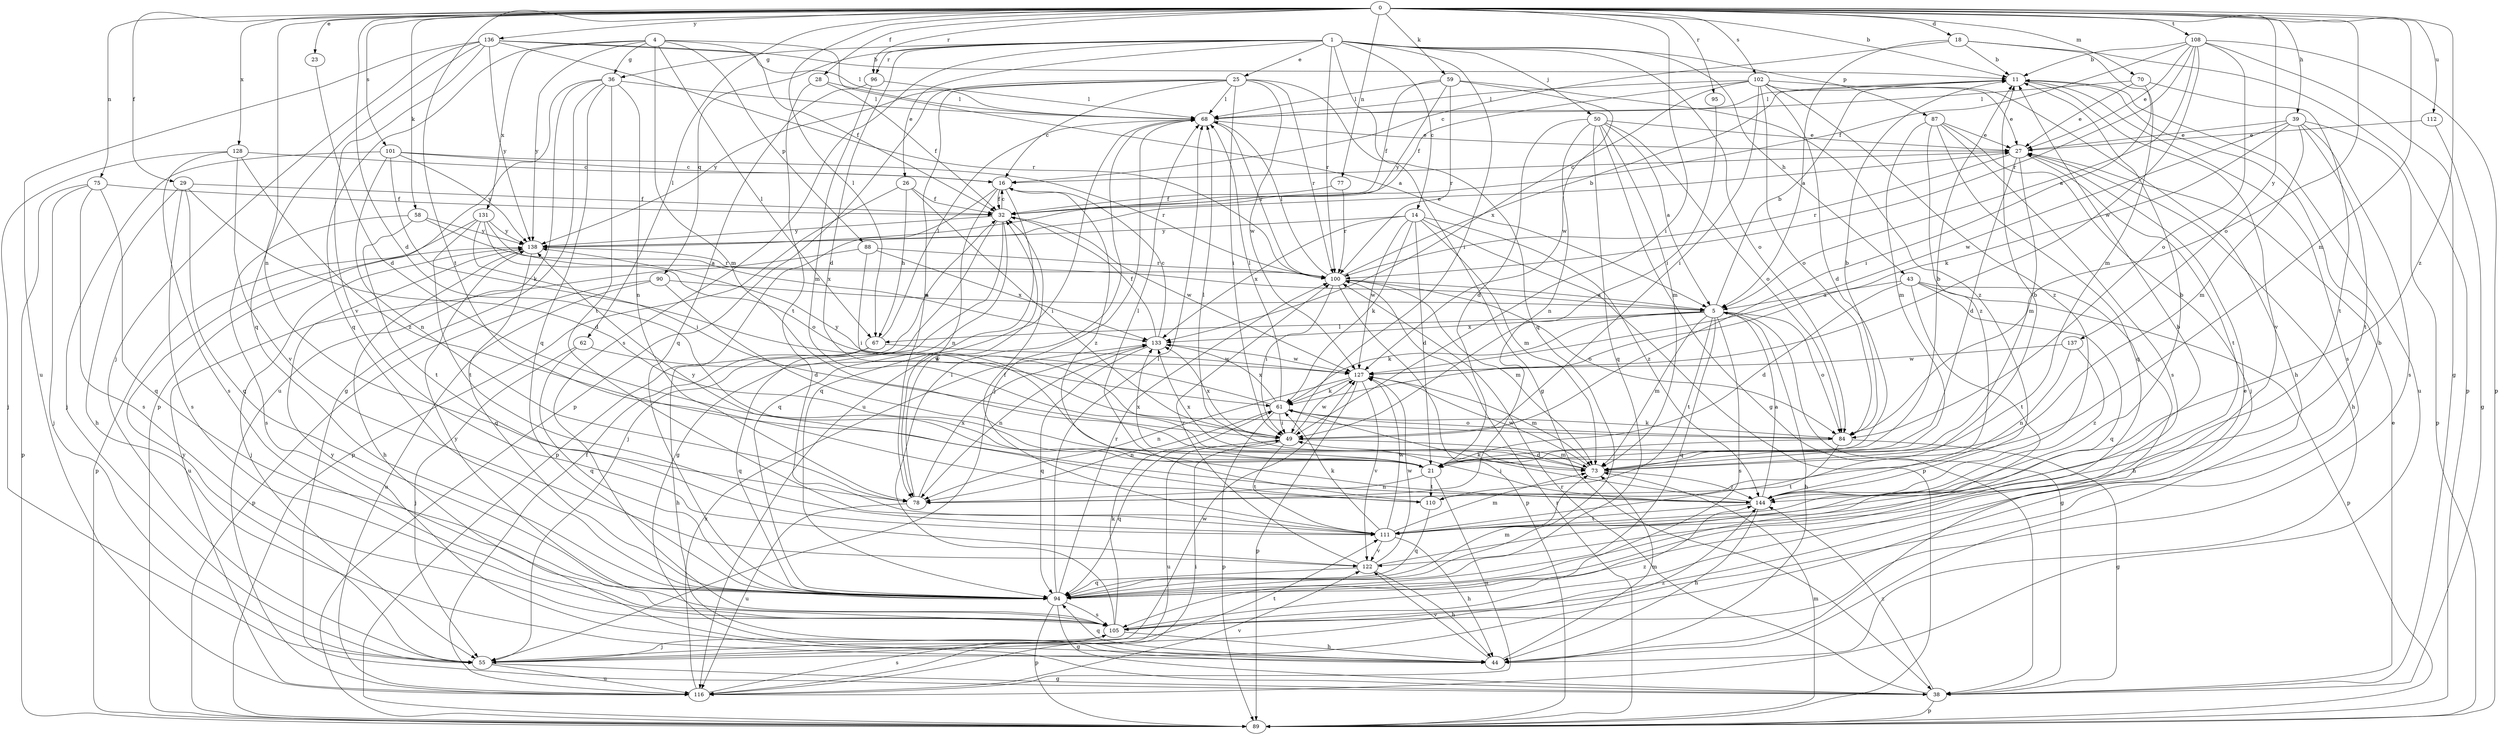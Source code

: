 strict digraph  {
0;
1;
4;
5;
11;
14;
16;
18;
21;
23;
25;
26;
27;
28;
29;
32;
36;
38;
39;
43;
44;
49;
50;
55;
58;
59;
61;
62;
67;
68;
70;
73;
75;
77;
78;
84;
87;
88;
89;
90;
94;
95;
96;
100;
101;
102;
105;
108;
110;
111;
112;
116;
122;
127;
128;
131;
133;
136;
137;
138;
144;
0 -> 11  [label=b];
0 -> 18  [label=d];
0 -> 21  [label=d];
0 -> 23  [label=e];
0 -> 28  [label=f];
0 -> 29  [label=f];
0 -> 39  [label=h];
0 -> 49  [label=i];
0 -> 58  [label=k];
0 -> 59  [label=k];
0 -> 62  [label=l];
0 -> 67  [label=l];
0 -> 70  [label=m];
0 -> 73  [label=m];
0 -> 75  [label=n];
0 -> 77  [label=n];
0 -> 78  [label=n];
0 -> 84  [label=o];
0 -> 95  [label=r];
0 -> 96  [label=r];
0 -> 101  [label=s];
0 -> 102  [label=s];
0 -> 108  [label=t];
0 -> 110  [label=t];
0 -> 112  [label=u];
0 -> 128  [label=x];
0 -> 136  [label=y];
0 -> 137  [label=y];
0 -> 144  [label=z];
1 -> 14  [label=c];
1 -> 21  [label=d];
1 -> 25  [label=e];
1 -> 26  [label=e];
1 -> 36  [label=g];
1 -> 43  [label=h];
1 -> 49  [label=i];
1 -> 50  [label=j];
1 -> 84  [label=o];
1 -> 87  [label=p];
1 -> 90  [label=q];
1 -> 94  [label=q];
1 -> 96  [label=r];
1 -> 100  [label=r];
1 -> 105  [label=s];
4 -> 5  [label=a];
4 -> 32  [label=f];
4 -> 36  [label=g];
4 -> 67  [label=l];
4 -> 73  [label=m];
4 -> 88  [label=p];
4 -> 94  [label=q];
4 -> 131  [label=x];
4 -> 138  [label=y];
5 -> 11  [label=b];
5 -> 38  [label=g];
5 -> 44  [label=h];
5 -> 61  [label=k];
5 -> 67  [label=l];
5 -> 73  [label=m];
5 -> 84  [label=o];
5 -> 94  [label=q];
5 -> 105  [label=s];
5 -> 110  [label=t];
5 -> 133  [label=x];
11 -> 68  [label=l];
11 -> 105  [label=s];
11 -> 116  [label=u];
11 -> 122  [label=v];
14 -> 21  [label=d];
14 -> 61  [label=k];
14 -> 73  [label=m];
14 -> 89  [label=p];
14 -> 127  [label=w];
14 -> 133  [label=x];
14 -> 138  [label=y];
14 -> 144  [label=z];
16 -> 32  [label=f];
16 -> 78  [label=n];
16 -> 89  [label=p];
16 -> 94  [label=q];
16 -> 144  [label=z];
18 -> 5  [label=a];
18 -> 11  [label=b];
18 -> 16  [label=c];
18 -> 73  [label=m];
18 -> 89  [label=p];
21 -> 11  [label=b];
21 -> 78  [label=n];
21 -> 110  [label=t];
21 -> 116  [label=u];
21 -> 133  [label=x];
23 -> 21  [label=d];
25 -> 16  [label=c];
25 -> 38  [label=g];
25 -> 49  [label=i];
25 -> 68  [label=l];
25 -> 78  [label=n];
25 -> 89  [label=p];
25 -> 100  [label=r];
25 -> 127  [label=w];
25 -> 138  [label=y];
26 -> 32  [label=f];
26 -> 49  [label=i];
26 -> 89  [label=p];
26 -> 67  [label=h];
27 -> 16  [label=c];
27 -> 21  [label=d];
27 -> 44  [label=h];
27 -> 73  [label=m];
27 -> 100  [label=r];
27 -> 111  [label=t];
28 -> 32  [label=f];
28 -> 68  [label=l];
28 -> 111  [label=t];
29 -> 21  [label=d];
29 -> 32  [label=f];
29 -> 44  [label=h];
29 -> 94  [label=q];
29 -> 105  [label=s];
32 -> 16  [label=c];
32 -> 38  [label=g];
32 -> 55  [label=j];
32 -> 94  [label=q];
32 -> 127  [label=w];
32 -> 138  [label=y];
36 -> 38  [label=g];
36 -> 68  [label=l];
36 -> 78  [label=n];
36 -> 89  [label=p];
36 -> 94  [label=q];
36 -> 111  [label=t];
36 -> 116  [label=u];
38 -> 27  [label=e];
38 -> 89  [label=p];
38 -> 100  [label=r];
38 -> 144  [label=z];
39 -> 27  [label=e];
39 -> 61  [label=k];
39 -> 73  [label=m];
39 -> 89  [label=p];
39 -> 105  [label=s];
39 -> 111  [label=t];
39 -> 127  [label=w];
43 -> 5  [label=a];
43 -> 21  [label=d];
43 -> 44  [label=h];
43 -> 89  [label=p];
43 -> 94  [label=q];
43 -> 111  [label=t];
44 -> 73  [label=m];
44 -> 94  [label=q];
44 -> 122  [label=v];
44 -> 138  [label=y];
49 -> 73  [label=m];
49 -> 94  [label=q];
49 -> 111  [label=t];
49 -> 116  [label=u];
49 -> 127  [label=w];
49 -> 133  [label=x];
50 -> 5  [label=a];
50 -> 21  [label=d];
50 -> 27  [label=e];
50 -> 38  [label=g];
50 -> 73  [label=m];
50 -> 78  [label=n];
50 -> 84  [label=o];
50 -> 94  [label=q];
55 -> 38  [label=g];
55 -> 111  [label=t];
55 -> 116  [label=u];
55 -> 127  [label=w];
55 -> 138  [label=y];
55 -> 144  [label=z];
58 -> 5  [label=a];
58 -> 105  [label=s];
58 -> 111  [label=t];
58 -> 138  [label=y];
59 -> 32  [label=f];
59 -> 68  [label=l];
59 -> 100  [label=r];
59 -> 127  [label=w];
59 -> 138  [label=y];
59 -> 144  [label=z];
61 -> 49  [label=i];
61 -> 68  [label=l];
61 -> 78  [label=n];
61 -> 84  [label=o];
61 -> 89  [label=p];
61 -> 133  [label=x];
61 -> 138  [label=y];
62 -> 55  [label=j];
62 -> 94  [label=q];
62 -> 127  [label=w];
67 -> 44  [label=h];
67 -> 68  [label=l];
67 -> 94  [label=q];
67 -> 127  [label=w];
68 -> 27  [label=e];
68 -> 55  [label=j];
68 -> 100  [label=r];
68 -> 116  [label=u];
70 -> 27  [label=e];
70 -> 49  [label=i];
70 -> 68  [label=l];
70 -> 111  [label=t];
73 -> 68  [label=l];
73 -> 127  [label=w];
73 -> 133  [label=x];
73 -> 144  [label=z];
75 -> 32  [label=f];
75 -> 55  [label=j];
75 -> 89  [label=p];
75 -> 94  [label=q];
75 -> 105  [label=s];
77 -> 32  [label=f];
77 -> 100  [label=r];
78 -> 32  [label=f];
78 -> 116  [label=u];
78 -> 133  [label=x];
84 -> 11  [label=b];
84 -> 21  [label=d];
84 -> 38  [label=g];
84 -> 61  [label=k];
84 -> 111  [label=t];
87 -> 27  [label=e];
87 -> 55  [label=j];
87 -> 73  [label=m];
87 -> 94  [label=q];
87 -> 105  [label=s];
87 -> 144  [label=z];
88 -> 49  [label=i];
88 -> 100  [label=r];
88 -> 116  [label=u];
88 -> 133  [label=x];
89 -> 73  [label=m];
89 -> 100  [label=r];
90 -> 5  [label=a];
90 -> 21  [label=d];
90 -> 89  [label=p];
90 -> 116  [label=u];
94 -> 11  [label=b];
94 -> 38  [label=g];
94 -> 68  [label=l];
94 -> 73  [label=m];
94 -> 89  [label=p];
94 -> 100  [label=r];
94 -> 105  [label=s];
95 -> 49  [label=i];
96 -> 68  [label=l];
96 -> 73  [label=m];
96 -> 94  [label=q];
100 -> 5  [label=a];
100 -> 11  [label=b];
100 -> 49  [label=i];
100 -> 68  [label=l];
100 -> 73  [label=m];
100 -> 84  [label=o];
100 -> 89  [label=p];
101 -> 16  [label=c];
101 -> 55  [label=j];
101 -> 61  [label=k];
101 -> 78  [label=n];
101 -> 100  [label=r];
101 -> 138  [label=y];
102 -> 21  [label=d];
102 -> 27  [label=e];
102 -> 32  [label=f];
102 -> 44  [label=h];
102 -> 49  [label=i];
102 -> 68  [label=l];
102 -> 84  [label=o];
102 -> 133  [label=x];
102 -> 144  [label=z];
105 -> 27  [label=e];
105 -> 44  [label=h];
105 -> 55  [label=j];
105 -> 61  [label=k];
105 -> 68  [label=l];
105 -> 138  [label=y];
105 -> 144  [label=z];
108 -> 5  [label=a];
108 -> 11  [label=b];
108 -> 27  [label=e];
108 -> 32  [label=f];
108 -> 38  [label=g];
108 -> 84  [label=o];
108 -> 89  [label=p];
108 -> 100  [label=r];
108 -> 127  [label=w];
110 -> 11  [label=b];
110 -> 68  [label=l];
110 -> 94  [label=q];
110 -> 138  [label=y];
111 -> 32  [label=f];
111 -> 44  [label=h];
111 -> 61  [label=k];
111 -> 73  [label=m];
111 -> 122  [label=v];
111 -> 127  [label=w];
112 -> 27  [label=e];
112 -> 38  [label=g];
116 -> 32  [label=f];
116 -> 49  [label=i];
116 -> 105  [label=s];
116 -> 122  [label=v];
116 -> 133  [label=x];
122 -> 11  [label=b];
122 -> 44  [label=h];
122 -> 94  [label=q];
122 -> 100  [label=r];
122 -> 127  [label=w];
127 -> 61  [label=k];
127 -> 73  [label=m];
127 -> 78  [label=n];
127 -> 89  [label=p];
127 -> 122  [label=v];
128 -> 16  [label=c];
128 -> 55  [label=j];
128 -> 105  [label=s];
128 -> 122  [label=v];
128 -> 144  [label=z];
131 -> 49  [label=i];
131 -> 84  [label=o];
131 -> 89  [label=p];
131 -> 111  [label=t];
131 -> 133  [label=x];
131 -> 138  [label=y];
133 -> 16  [label=c];
133 -> 32  [label=f];
133 -> 78  [label=n];
133 -> 94  [label=q];
133 -> 127  [label=w];
136 -> 11  [label=b];
136 -> 55  [label=j];
136 -> 68  [label=l];
136 -> 94  [label=q];
136 -> 100  [label=r];
136 -> 116  [label=u];
136 -> 122  [label=v];
136 -> 138  [label=y];
137 -> 78  [label=n];
137 -> 127  [label=w];
137 -> 144  [label=z];
138 -> 27  [label=e];
138 -> 44  [label=h];
138 -> 55  [label=j];
138 -> 94  [label=q];
138 -> 100  [label=r];
144 -> 5  [label=a];
144 -> 11  [label=b];
144 -> 44  [label=h];
144 -> 49  [label=i];
144 -> 61  [label=k];
144 -> 111  [label=t];
}
